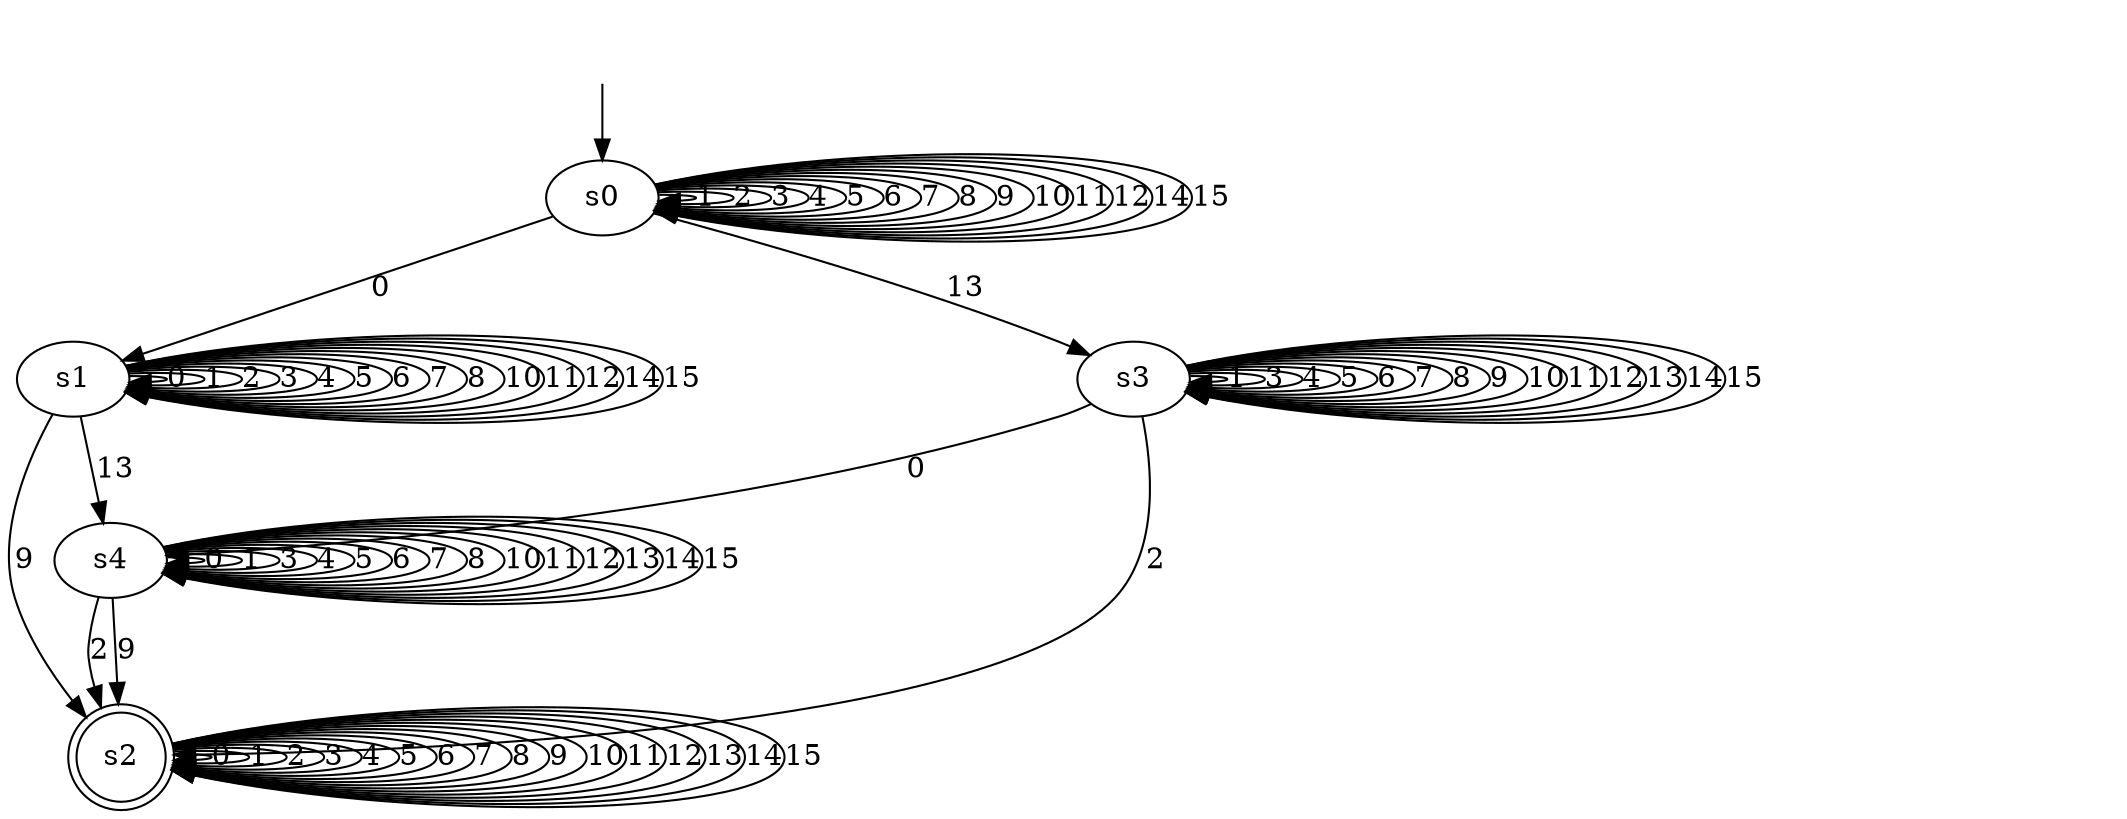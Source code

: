 digraph model_1_5 {
s0 [label="s0"];
s1 [label="s1"];
s2 [label="s2", shape=doublecircle];
s3 [label="s3"];
s4 [label="s4"];
s0 -> s1  [label="0"];
s0 -> s0  [label="1"];
s0 -> s0  [label="2"];
s0 -> s0  [label="3"];
s0 -> s0  [label="4"];
s0 -> s0  [label="5"];
s0 -> s0  [label="6"];
s0 -> s0  [label="7"];
s0 -> s0  [label="8"];
s0 -> s0  [label="9"];
s0 -> s0  [label="10"];
s0 -> s0  [label="11"];
s0 -> s0  [label="12"];
s0 -> s3  [label="13"];
s0 -> s0  [label="14"];
s0 -> s0  [label="15"];
s1 -> s1  [label="0"];
s1 -> s1  [label="1"];
s1 -> s1  [label="2"];
s1 -> s1  [label="3"];
s1 -> s1  [label="4"];
s1 -> s1  [label="5"];
s1 -> s1  [label="6"];
s1 -> s1  [label="7"];
s1 -> s1  [label="8"];
s1 -> s2  [label="9"];
s1 -> s1  [label="10"];
s1 -> s1  [label="11"];
s1 -> s1  [label="12"];
s1 -> s4  [label="13"];
s1 -> s1  [label="14"];
s1 -> s1  [label="15"];
s2 -> s2  [label="0"];
s2 -> s2  [label="1"];
s2 -> s2  [label="2"];
s2 -> s2  [label="3"];
s2 -> s2  [label="4"];
s2 -> s2  [label="5"];
s2 -> s2  [label="6"];
s2 -> s2  [label="7"];
s2 -> s2  [label="8"];
s2 -> s2  [label="9"];
s2 -> s2  [label="10"];
s2 -> s2  [label="11"];
s2 -> s2  [label="12"];
s2 -> s2  [label="13"];
s2 -> s2  [label="14"];
s2 -> s2  [label="15"];
s3 -> s4  [label="0"];
s3 -> s3  [label="1"];
s3 -> s2  [label="2"];
s3 -> s3  [label="3"];
s3 -> s3  [label="4"];
s3 -> s3  [label="5"];
s3 -> s3  [label="6"];
s3 -> s3  [label="7"];
s3 -> s3  [label="8"];
s3 -> s3  [label="9"];
s3 -> s3  [label="10"];
s3 -> s3  [label="11"];
s3 -> s3  [label="12"];
s3 -> s3  [label="13"];
s3 -> s3  [label="14"];
s3 -> s3  [label="15"];
s4 -> s4  [label="0"];
s4 -> s4  [label="1"];
s4 -> s2  [label="2"];
s4 -> s4  [label="3"];
s4 -> s4  [label="4"];
s4 -> s4  [label="5"];
s4 -> s4  [label="6"];
s4 -> s4  [label="7"];
s4 -> s4  [label="8"];
s4 -> s2  [label="9"];
s4 -> s4  [label="10"];
s4 -> s4  [label="11"];
s4 -> s4  [label="12"];
s4 -> s4  [label="13"];
s4 -> s4  [label="14"];
s4 -> s4  [label="15"];
__start0 [label="", shape=none];
__start0 -> s0  [label=""];
}
